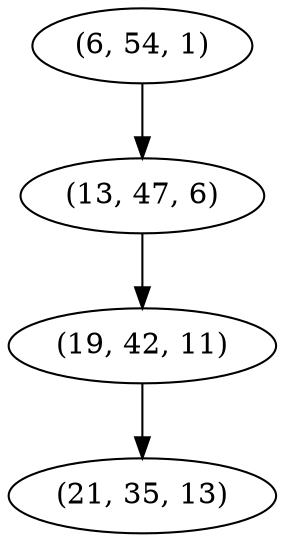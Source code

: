 digraph tree {
    "(6, 54, 1)";
    "(13, 47, 6)";
    "(19, 42, 11)";
    "(21, 35, 13)";
    "(6, 54, 1)" -> "(13, 47, 6)";
    "(13, 47, 6)" -> "(19, 42, 11)";
    "(19, 42, 11)" -> "(21, 35, 13)";
}

